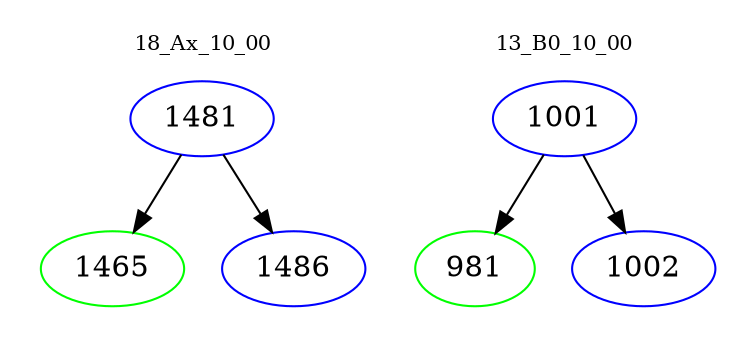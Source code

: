 digraph{
subgraph cluster_0 {
color = white
label = "18_Ax_10_00";
fontsize=10;
T0_1481 [label="1481", color="blue"]
T0_1481 -> T0_1465 [color="black"]
T0_1465 [label="1465", color="green"]
T0_1481 -> T0_1486 [color="black"]
T0_1486 [label="1486", color="blue"]
}
subgraph cluster_1 {
color = white
label = "13_B0_10_00";
fontsize=10;
T1_1001 [label="1001", color="blue"]
T1_1001 -> T1_981 [color="black"]
T1_981 [label="981", color="green"]
T1_1001 -> T1_1002 [color="black"]
T1_1002 [label="1002", color="blue"]
}
}

